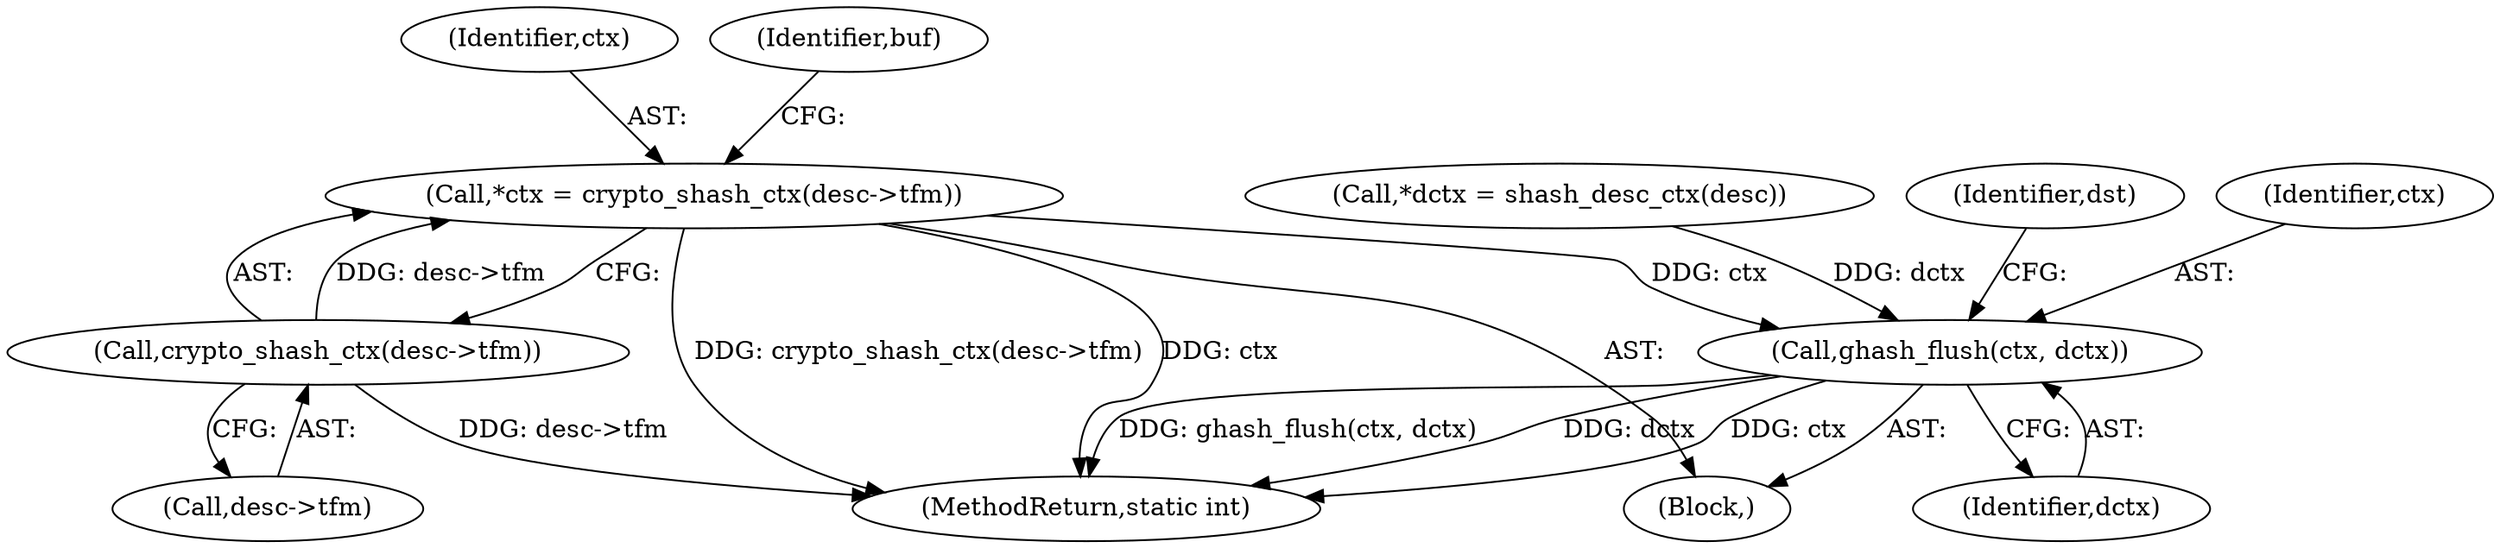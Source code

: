 digraph "0_linux_7ed47b7d142ec99ad6880bbbec51e9f12b3af74c@API" {
"1000110" [label="(Call,*ctx = crypto_shash_ctx(desc->tfm))"];
"1000112" [label="(Call,crypto_shash_ctx(desc->tfm))"];
"1000130" [label="(Call,ghash_flush(ctx, dctx))"];
"1000105" [label="(Call,*dctx = shash_desc_ctx(desc))"];
"1000110" [label="(Call,*ctx = crypto_shash_ctx(desc->tfm))"];
"1000112" [label="(Call,crypto_shash_ctx(desc->tfm))"];
"1000103" [label="(Block,)"];
"1000134" [label="(Identifier,dst)"];
"1000111" [label="(Identifier,ctx)"];
"1000131" [label="(Identifier,ctx)"];
"1000118" [label="(Identifier,buf)"];
"1000113" [label="(Call,desc->tfm)"];
"1000130" [label="(Call,ghash_flush(ctx, dctx))"];
"1000132" [label="(Identifier,dctx)"];
"1000139" [label="(MethodReturn,static int)"];
"1000110" -> "1000103"  [label="AST: "];
"1000110" -> "1000112"  [label="CFG: "];
"1000111" -> "1000110"  [label="AST: "];
"1000112" -> "1000110"  [label="AST: "];
"1000118" -> "1000110"  [label="CFG: "];
"1000110" -> "1000139"  [label="DDG: ctx"];
"1000110" -> "1000139"  [label="DDG: crypto_shash_ctx(desc->tfm)"];
"1000112" -> "1000110"  [label="DDG: desc->tfm"];
"1000110" -> "1000130"  [label="DDG: ctx"];
"1000112" -> "1000113"  [label="CFG: "];
"1000113" -> "1000112"  [label="AST: "];
"1000112" -> "1000139"  [label="DDG: desc->tfm"];
"1000130" -> "1000103"  [label="AST: "];
"1000130" -> "1000132"  [label="CFG: "];
"1000131" -> "1000130"  [label="AST: "];
"1000132" -> "1000130"  [label="AST: "];
"1000134" -> "1000130"  [label="CFG: "];
"1000130" -> "1000139"  [label="DDG: ghash_flush(ctx, dctx)"];
"1000130" -> "1000139"  [label="DDG: dctx"];
"1000130" -> "1000139"  [label="DDG: ctx"];
"1000105" -> "1000130"  [label="DDG: dctx"];
}
